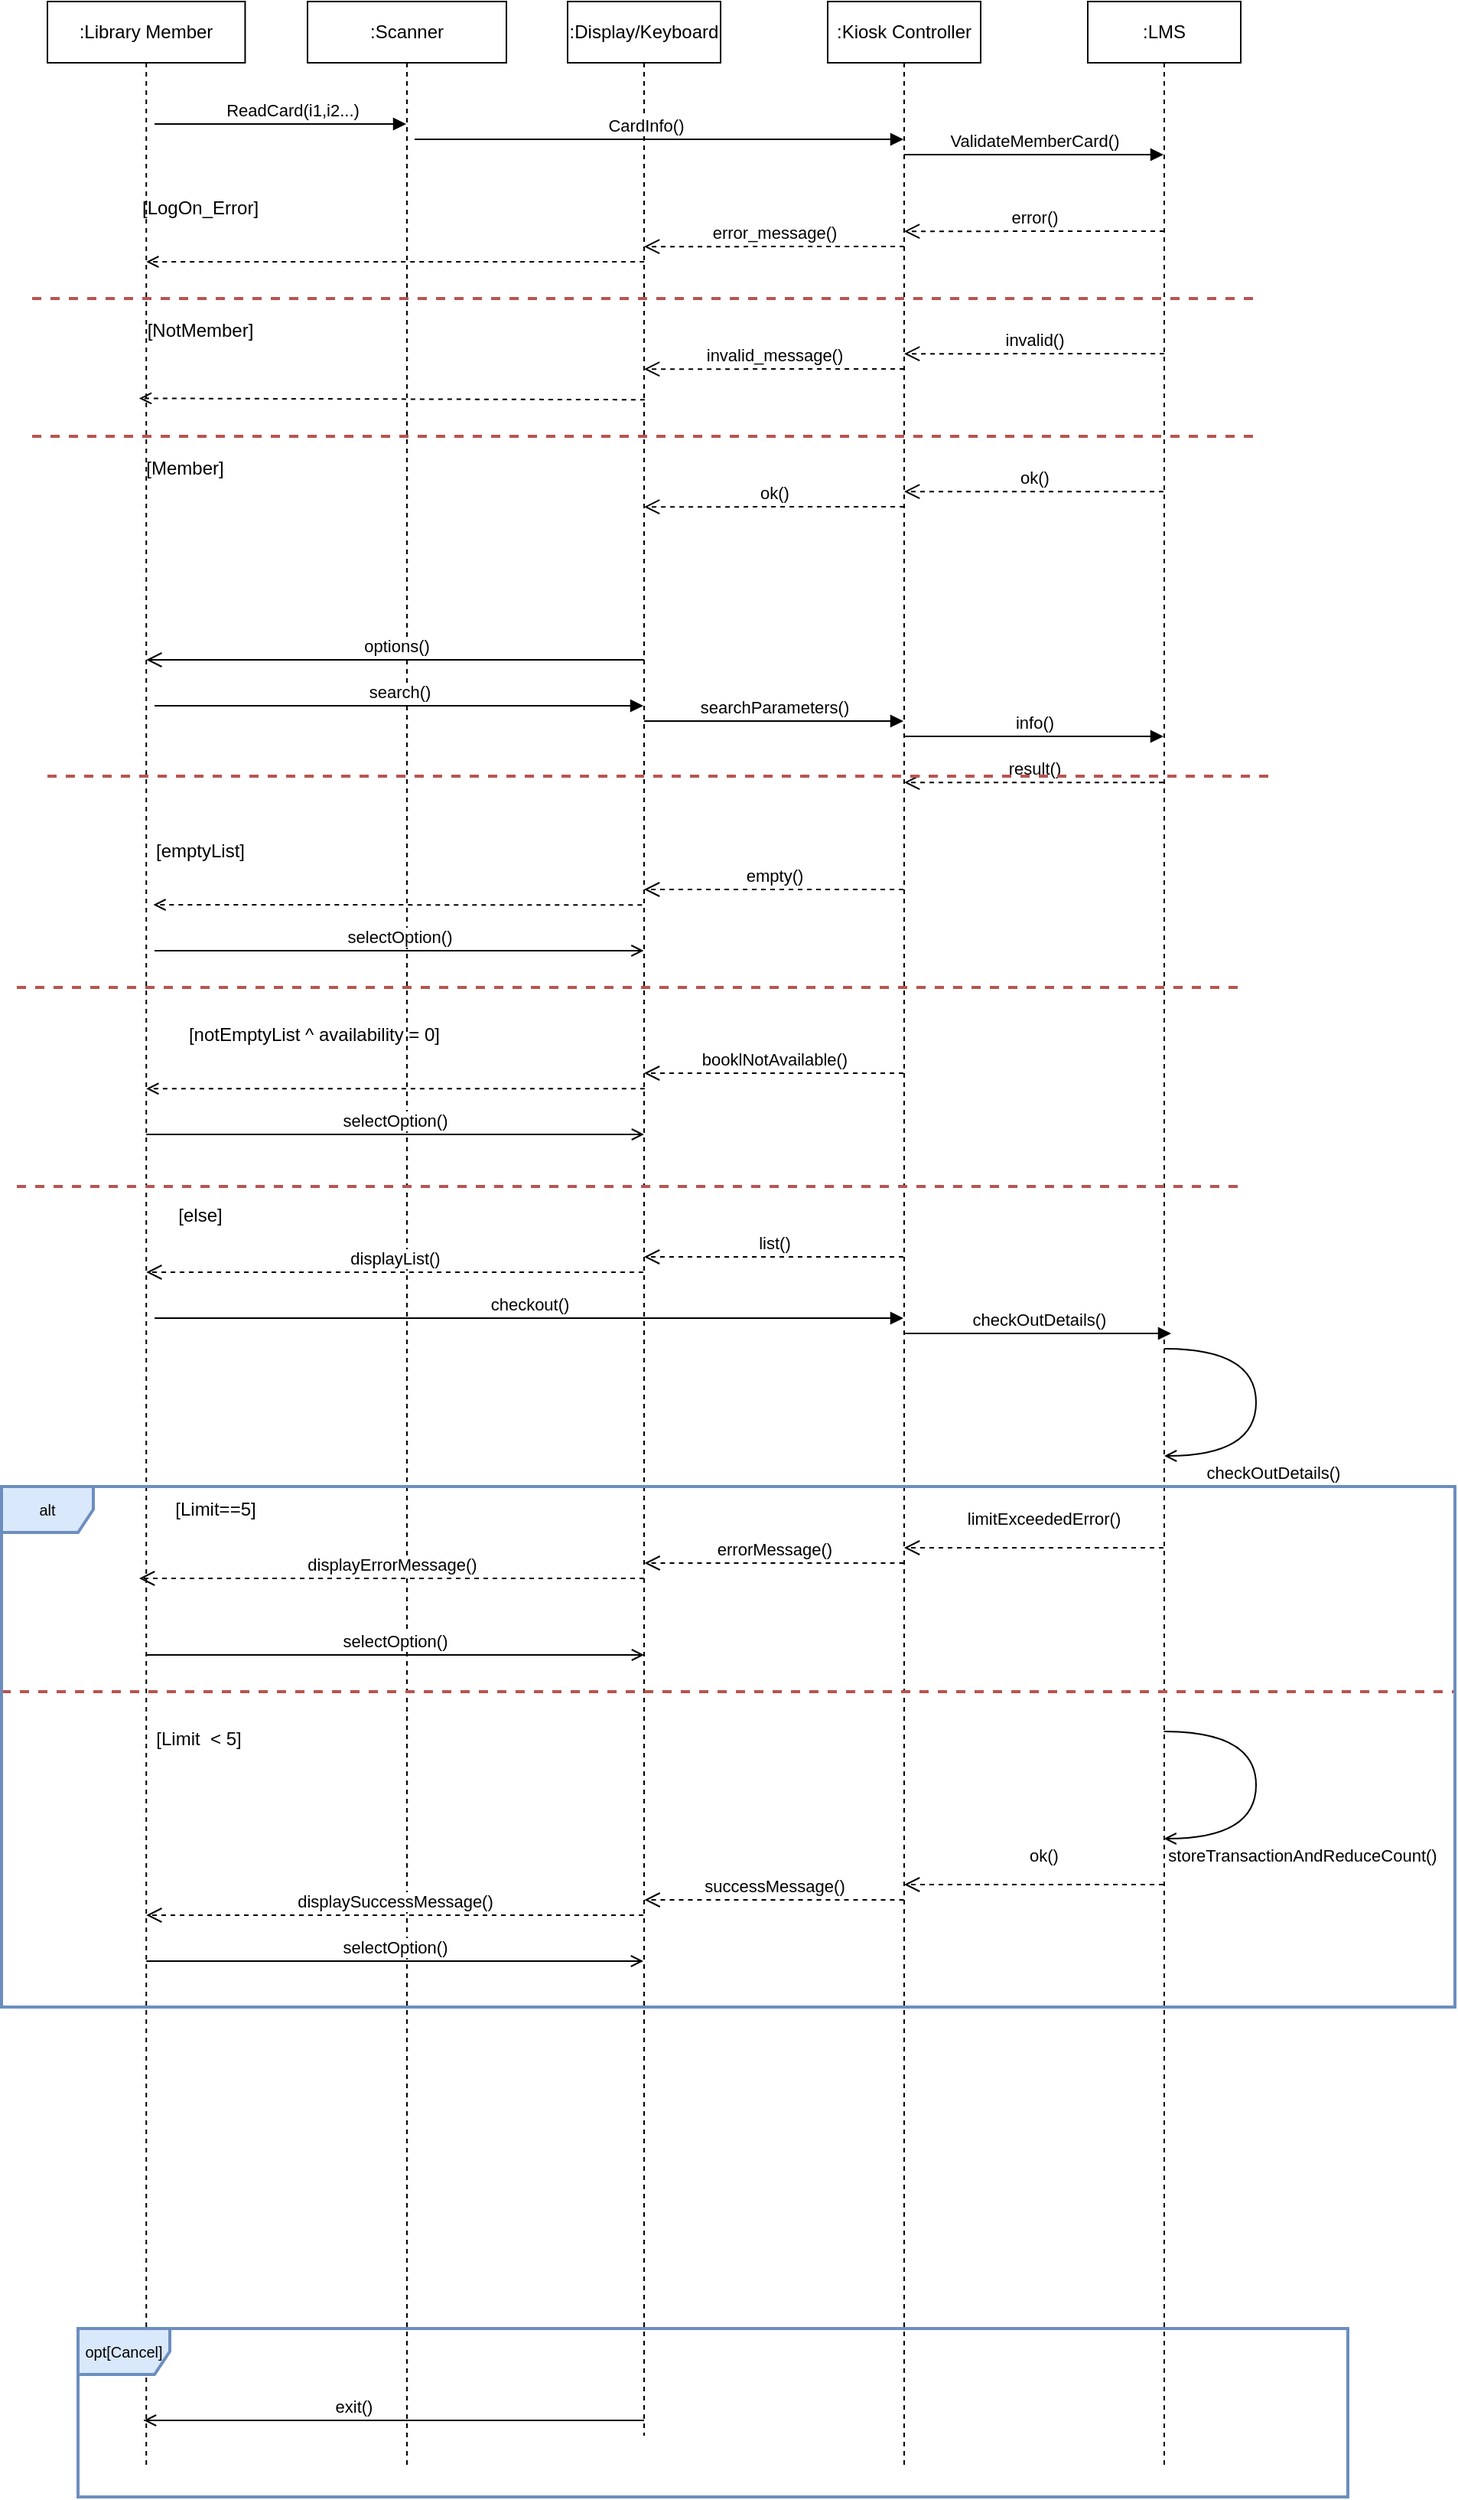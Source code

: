 <mxfile version="16.6.6" type="github">
  <diagram id="5B7aFmMxhzJPdJsJtdYh" name="Page-1">
    <mxGraphModel dx="1888" dy="571" grid="1" gridSize="10" guides="1" tooltips="1" connect="1" arrows="1" fold="1" page="1" pageScale="1" pageWidth="850" pageHeight="1100" math="0" shadow="0">
      <root>
        <mxCell id="0" />
        <mxCell id="1" parent="0" />
        <mxCell id="7wJ5tvL9oLo-tx8EwpFp-3" value=":Library Member" style="shape=umlLifeline;perimeter=lifelinePerimeter;whiteSpace=wrap;html=1;container=1;collapsible=0;recursiveResize=0;outlineConnect=0;" parent="1" vertex="1">
          <mxGeometry x="30" y="40" width="129.22" height="1610" as="geometry" />
        </mxCell>
        <mxCell id="GLovIBDWd3YW7ODcKn5x-1" value="[Limit==5]" style="text;html=1;strokeColor=none;fillColor=none;align=center;verticalAlign=middle;whiteSpace=wrap;rounded=0;" parent="7wJ5tvL9oLo-tx8EwpFp-3" vertex="1">
          <mxGeometry x="80" y="970" width="60" height="30" as="geometry" />
        </mxCell>
        <mxCell id="GLovIBDWd3YW7ODcKn5x-9" value="[Limit&amp;nbsp; &amp;lt; 5]" style="text;html=1;strokeColor=none;fillColor=none;align=center;verticalAlign=middle;whiteSpace=wrap;rounded=0;" parent="7wJ5tvL9oLo-tx8EwpFp-3" vertex="1">
          <mxGeometry x="69.22" y="1120" width="60" height="30" as="geometry" />
        </mxCell>
        <mxCell id="AhPEUTnsbGimTvgTSWgA-12" value="" style="endArrow=open;html=1;rounded=0;exitX=0.716;exitY=0.2;exitDx=0;exitDy=0;exitPerimeter=0;endFill=0;dashed=1;" parent="7wJ5tvL9oLo-tx8EwpFp-3" edge="1">
          <mxGeometry width="50" height="50" relative="1" as="geometry">
            <mxPoint x="388.66" y="590.12" as="sourcePoint" />
            <mxPoint x="69.22" y="590" as="targetPoint" />
          </mxGeometry>
        </mxCell>
        <mxCell id="7wJ5tvL9oLo-tx8EwpFp-4" value=":Scanner" style="shape=umlLifeline;perimeter=lifelinePerimeter;whiteSpace=wrap;html=1;container=1;collapsible=0;recursiveResize=0;outlineConnect=0;" parent="1" vertex="1">
          <mxGeometry x="200" y="40" width="130" height="1610" as="geometry" />
        </mxCell>
        <mxCell id="AhPEUTnsbGimTvgTSWgA-25" value="displayList()" style="html=1;verticalAlign=bottom;endArrow=open;dashed=1;endSize=8;rounded=0;endFill=0;" parent="7wJ5tvL9oLo-tx8EwpFp-4" target="7wJ5tvL9oLo-tx8EwpFp-3" edge="1">
          <mxGeometry relative="1" as="geometry">
            <mxPoint x="219.5" y="830" as="sourcePoint" />
            <mxPoint x="50" y="830" as="targetPoint" />
          </mxGeometry>
        </mxCell>
        <mxCell id="7wJ5tvL9oLo-tx8EwpFp-5" value=":Display/Keyboard" style="shape=umlLifeline;perimeter=lifelinePerimeter;whiteSpace=wrap;html=1;container=1;collapsible=0;recursiveResize=0;outlineConnect=0;" parent="1" vertex="1">
          <mxGeometry x="370" y="40" width="100" height="1590" as="geometry" />
        </mxCell>
        <mxCell id="7wJ5tvL9oLo-tx8EwpFp-6" value="CardInfo()" style="html=1;verticalAlign=bottom;endArrow=block;rounded=0;" parent="7wJ5tvL9oLo-tx8EwpFp-5" target="7wJ5tvL9oLo-tx8EwpFp-7" edge="1">
          <mxGeometry x="-0.056" width="80" relative="1" as="geometry">
            <mxPoint x="-100" y="90" as="sourcePoint" />
            <mxPoint x="50.5" y="90" as="targetPoint" />
            <mxPoint as="offset" />
            <Array as="points">
              <mxPoint x="-100" y="90" />
            </Array>
          </mxGeometry>
        </mxCell>
        <mxCell id="AhPEUTnsbGimTvgTSWgA-4" value="options()" style="html=1;verticalAlign=bottom;endArrow=open;endSize=8;rounded=0;" parent="7wJ5tvL9oLo-tx8EwpFp-5" target="7wJ5tvL9oLo-tx8EwpFp-3" edge="1">
          <mxGeometry relative="1" as="geometry">
            <mxPoint x="50" y="430" as="sourcePoint" />
            <mxPoint x="-30" y="430" as="targetPoint" />
          </mxGeometry>
        </mxCell>
        <mxCell id="AhPEUTnsbGimTvgTSWgA-11" value="empty()" style="html=1;verticalAlign=bottom;endArrow=open;dashed=1;endSize=8;rounded=0;entryX=0.716;entryY=0.035;entryDx=0;entryDy=0;entryPerimeter=0;endFill=0;" parent="7wJ5tvL9oLo-tx8EwpFp-5" edge="1">
          <mxGeometry relative="1" as="geometry">
            <mxPoint x="219.5" y="580" as="sourcePoint" />
            <mxPoint x="50" y="580" as="targetPoint" />
          </mxGeometry>
        </mxCell>
        <mxCell id="AhPEUTnsbGimTvgTSWgA-15" value="booklNotAvailable()" style="html=1;verticalAlign=bottom;endArrow=open;dashed=1;endSize=8;rounded=0;entryX=0.716;entryY=0.035;entryDx=0;entryDy=0;entryPerimeter=0;endFill=0;" parent="7wJ5tvL9oLo-tx8EwpFp-5" edge="1">
          <mxGeometry relative="1" as="geometry">
            <mxPoint x="219.5" y="700" as="sourcePoint" />
            <mxPoint x="50" y="700" as="targetPoint" />
          </mxGeometry>
        </mxCell>
        <mxCell id="AhPEUTnsbGimTvgTSWgA-23" value="list()" style="html=1;verticalAlign=bottom;endArrow=open;dashed=1;endSize=8;rounded=0;entryX=0.716;entryY=0.035;entryDx=0;entryDy=0;entryPerimeter=0;endFill=0;" parent="7wJ5tvL9oLo-tx8EwpFp-5" edge="1">
          <mxGeometry relative="1" as="geometry">
            <mxPoint x="219.5" y="820" as="sourcePoint" />
            <mxPoint x="50" y="820" as="targetPoint" />
          </mxGeometry>
        </mxCell>
        <mxCell id="7wJ5tvL9oLo-tx8EwpFp-7" value=":Kiosk Controller" style="shape=umlLifeline;perimeter=lifelinePerimeter;whiteSpace=wrap;html=1;container=1;collapsible=0;recursiveResize=0;outlineConnect=0;" parent="1" vertex="1">
          <mxGeometry x="540" y="40" width="100" height="1610" as="geometry" />
        </mxCell>
        <mxCell id="AhPEUTnsbGimTvgTSWgA-6" value="searchParameters()" style="html=1;verticalAlign=bottom;endArrow=block;rounded=0;" parent="7wJ5tvL9oLo-tx8EwpFp-7" edge="1">
          <mxGeometry width="80" relative="1" as="geometry">
            <mxPoint x="-120" y="470" as="sourcePoint" />
            <mxPoint x="49.5" y="470" as="targetPoint" />
          </mxGeometry>
        </mxCell>
        <mxCell id="AhPEUTnsbGimTvgTSWgA-7" value="info()" style="html=1;verticalAlign=bottom;endArrow=block;rounded=0;" parent="7wJ5tvL9oLo-tx8EwpFp-7" target="7wJ5tvL9oLo-tx8EwpFp-8" edge="1">
          <mxGeometry width="80" relative="1" as="geometry">
            <mxPoint x="50" y="480" as="sourcePoint" />
            <mxPoint x="219.5" y="480" as="targetPoint" />
          </mxGeometry>
        </mxCell>
        <mxCell id="AhPEUTnsbGimTvgTSWgA-8" value="result()" style="html=1;verticalAlign=bottom;endArrow=open;dashed=1;endSize=8;rounded=0;entryX=0.716;entryY=0.035;entryDx=0;entryDy=0;entryPerimeter=0;endFill=0;" parent="7wJ5tvL9oLo-tx8EwpFp-7" source="7wJ5tvL9oLo-tx8EwpFp-8" edge="1">
          <mxGeometry relative="1" as="geometry">
            <mxPoint x="220.04" y="510" as="sourcePoint" />
            <mxPoint x="50" y="510.1" as="targetPoint" />
          </mxGeometry>
        </mxCell>
        <mxCell id="AhPEUTnsbGimTvgTSWgA-27" value="checkOutDetails()" style="html=1;verticalAlign=bottom;endArrow=block;rounded=0;" parent="7wJ5tvL9oLo-tx8EwpFp-7" edge="1">
          <mxGeometry width="80" relative="1" as="geometry">
            <mxPoint x="50" y="870" as="sourcePoint" />
            <mxPoint x="224.5" y="870" as="targetPoint" />
          </mxGeometry>
        </mxCell>
        <mxCell id="7wJ5tvL9oLo-tx8EwpFp-8" value=":LMS" style="shape=umlLifeline;perimeter=lifelinePerimeter;whiteSpace=wrap;html=1;container=1;collapsible=0;recursiveResize=0;outlineConnect=0;" parent="1" vertex="1">
          <mxGeometry x="710" y="40" width="100" height="1610" as="geometry" />
        </mxCell>
        <mxCell id="7wJ5tvL9oLo-tx8EwpFp-16" value="error()" style="html=1;verticalAlign=bottom;endArrow=open;dashed=1;endSize=8;rounded=0;entryX=0.716;entryY=0.035;entryDx=0;entryDy=0;entryPerimeter=0;endFill=0;" parent="7wJ5tvL9oLo-tx8EwpFp-8" edge="1">
          <mxGeometry relative="1" as="geometry">
            <mxPoint x="50" y="150" as="sourcePoint" />
            <mxPoint x="-120.04" y="150.1" as="targetPoint" />
          </mxGeometry>
        </mxCell>
        <mxCell id="7wJ5tvL9oLo-tx8EwpFp-20" value="" style="endArrow=open;html=1;rounded=0;exitX=0.716;exitY=0.2;exitDx=0;exitDy=0;exitPerimeter=0;endFill=0;dashed=1;" parent="7wJ5tvL9oLo-tx8EwpFp-8" target="7wJ5tvL9oLo-tx8EwpFp-3" edge="1">
          <mxGeometry width="50" height="50" relative="1" as="geometry">
            <mxPoint x="-289.9" y="170" as="sourcePoint" />
            <mxPoint x="-630.34" y="169.88" as="targetPoint" />
          </mxGeometry>
        </mxCell>
        <mxCell id="7wJ5tvL9oLo-tx8EwpFp-27" value="" style="endArrow=open;html=1;rounded=0;exitX=0.716;exitY=0.2;exitDx=0;exitDy=0;exitPerimeter=0;entryX=0.464;entryY=0.161;entryDx=0;entryDy=0;entryPerimeter=0;endFill=0;dashed=1;" parent="7wJ5tvL9oLo-tx8EwpFp-8" target="7wJ5tvL9oLo-tx8EwpFp-3" edge="1">
          <mxGeometry width="50" height="50" relative="1" as="geometry">
            <mxPoint x="-289.56" y="260.12" as="sourcePoint" />
            <mxPoint x="-630.0" y="260" as="targetPoint" />
          </mxGeometry>
        </mxCell>
        <mxCell id="7wJ5tvL9oLo-tx8EwpFp-30" value="[Member]" style="text;html=1;strokeColor=none;fillColor=none;align=center;verticalAlign=middle;whiteSpace=wrap;rounded=0;" parent="7wJ5tvL9oLo-tx8EwpFp-8" vertex="1">
          <mxGeometry x="-620" y="290" width="60" height="30" as="geometry" />
        </mxCell>
        <mxCell id="7wJ5tvL9oLo-tx8EwpFp-31" value="ok()" style="html=1;verticalAlign=bottom;endArrow=open;dashed=1;endSize=8;rounded=0;entryX=0.716;entryY=0.035;entryDx=0;entryDy=0;entryPerimeter=0;endFill=0;" parent="7wJ5tvL9oLo-tx8EwpFp-8" source="7wJ5tvL9oLo-tx8EwpFp-8" edge="1">
          <mxGeometry relative="1" as="geometry">
            <mxPoint x="40" y="320" as="sourcePoint" />
            <mxPoint x="-120" y="320.1" as="targetPoint" />
          </mxGeometry>
        </mxCell>
        <mxCell id="7wJ5tvL9oLo-tx8EwpFp-33" value="invalid_message()" style="html=1;verticalAlign=bottom;endArrow=open;dashed=1;endSize=8;rounded=0;entryX=0.716;entryY=0.035;entryDx=0;entryDy=0;entryPerimeter=0;endFill=0;" parent="7wJ5tvL9oLo-tx8EwpFp-8" edge="1">
          <mxGeometry relative="1" as="geometry">
            <mxPoint x="-119.96" y="240" as="sourcePoint" />
            <mxPoint x="-290" y="240.1" as="targetPoint" />
          </mxGeometry>
        </mxCell>
        <mxCell id="GLovIBDWd3YW7ODcKn5x-13" value="storeTransactionAndReduceCount()" style="html=1;verticalAlign=bottom;endArrow=open;rounded=0;endFill=0;edgeStyle=orthogonalEdgeStyle;curved=1;" parent="7wJ5tvL9oLo-tx8EwpFp-8" edge="1">
          <mxGeometry x="0.368" y="36" width="80" relative="1" as="geometry">
            <mxPoint x="49.786" y="1130.0" as="sourcePoint" />
            <mxPoint x="49.786" y="1200.0" as="targetPoint" />
            <Array as="points">
              <mxPoint x="110" y="1130" />
              <mxPoint x="110" y="1200" />
            </Array>
            <mxPoint x="30" y="-16" as="offset" />
          </mxGeometry>
        </mxCell>
        <mxCell id="7wJ5tvL9oLo-tx8EwpFp-10" value="ReadCard(i1,i2...)" style="html=1;verticalAlign=bottom;endArrow=block;rounded=0;" parent="1" target="7wJ5tvL9oLo-tx8EwpFp-4" edge="1">
          <mxGeometry x="0.094" width="80" relative="1" as="geometry">
            <mxPoint x="100" y="120" as="sourcePoint" />
            <mxPoint x="240" y="120" as="targetPoint" />
            <Array as="points" />
            <mxPoint as="offset" />
          </mxGeometry>
        </mxCell>
        <mxCell id="7wJ5tvL9oLo-tx8EwpFp-11" value="ValidateMemberCard()" style="html=1;verticalAlign=bottom;endArrow=block;rounded=0;" parent="1" target="7wJ5tvL9oLo-tx8EwpFp-8" edge="1">
          <mxGeometry width="80" relative="1" as="geometry">
            <mxPoint x="590" y="140" as="sourcePoint" />
            <mxPoint x="710" y="140" as="targetPoint" />
          </mxGeometry>
        </mxCell>
        <mxCell id="7wJ5tvL9oLo-tx8EwpFp-15" value="[LogOn_Error]" style="text;html=1;strokeColor=none;fillColor=none;align=center;verticalAlign=middle;whiteSpace=wrap;rounded=0;" parent="1" vertex="1">
          <mxGeometry x="100" y="160" width="60" height="30" as="geometry" />
        </mxCell>
        <mxCell id="7wJ5tvL9oLo-tx8EwpFp-23" value="" style="line;strokeWidth=2;fillColor=#f8cecc;align=left;verticalAlign=middle;spacingTop=-1;spacingLeft=3;spacingRight=3;rotatable=0;labelPosition=right;points=[];portConstraint=eastwest;dashed=1;strokeColor=#b85450;" parent="1" vertex="1">
          <mxGeometry x="20" y="230" width="800" height="8" as="geometry" />
        </mxCell>
        <mxCell id="7wJ5tvL9oLo-tx8EwpFp-24" value="[NotMember]" style="text;html=1;strokeColor=none;fillColor=none;align=center;verticalAlign=middle;whiteSpace=wrap;rounded=0;" parent="1" vertex="1">
          <mxGeometry x="100" y="240" width="60" height="30" as="geometry" />
        </mxCell>
        <mxCell id="7wJ5tvL9oLo-tx8EwpFp-25" value="invalid()" style="html=1;verticalAlign=bottom;endArrow=open;dashed=1;endSize=8;rounded=0;entryX=0.716;entryY=0.035;entryDx=0;entryDy=0;entryPerimeter=0;endFill=0;" parent="1" edge="1">
          <mxGeometry relative="1" as="geometry">
            <mxPoint x="760.04" y="270" as="sourcePoint" />
            <mxPoint x="590" y="270.1" as="targetPoint" />
          </mxGeometry>
        </mxCell>
        <mxCell id="7wJ5tvL9oLo-tx8EwpFp-29" value="" style="line;strokeWidth=2;fillColor=#f8cecc;align=left;verticalAlign=middle;spacingTop=-1;spacingLeft=3;spacingRight=3;rotatable=0;labelPosition=right;points=[];portConstraint=eastwest;dashed=1;strokeColor=#b85450;" parent="1" vertex="1">
          <mxGeometry x="20" y="320" width="800" height="8" as="geometry" />
        </mxCell>
        <mxCell id="7wJ5tvL9oLo-tx8EwpFp-32" value="error_message()" style="html=1;verticalAlign=bottom;endArrow=open;dashed=1;endSize=8;rounded=0;entryX=0.716;entryY=0.035;entryDx=0;entryDy=0;entryPerimeter=0;endFill=0;" parent="1" edge="1">
          <mxGeometry relative="1" as="geometry">
            <mxPoint x="590.04" y="200" as="sourcePoint" />
            <mxPoint x="420" y="200.1" as="targetPoint" />
          </mxGeometry>
        </mxCell>
        <mxCell id="AhPEUTnsbGimTvgTSWgA-1" value="ok()" style="html=1;verticalAlign=bottom;endArrow=open;dashed=1;endSize=8;rounded=0;entryX=0.716;entryY=0.035;entryDx=0;entryDy=0;entryPerimeter=0;endFill=0;" parent="1" edge="1">
          <mxGeometry relative="1" as="geometry">
            <mxPoint x="590.04" y="370" as="sourcePoint" />
            <mxPoint x="420" y="370.1" as="targetPoint" />
          </mxGeometry>
        </mxCell>
        <mxCell id="AhPEUTnsbGimTvgTSWgA-5" value="search()" style="html=1;verticalAlign=bottom;endArrow=block;rounded=0;" parent="1" target="7wJ5tvL9oLo-tx8EwpFp-5" edge="1">
          <mxGeometry width="80" relative="1" as="geometry">
            <mxPoint x="100" y="500" as="sourcePoint" />
            <mxPoint x="249.5" y="500" as="targetPoint" />
            <Array as="points" />
          </mxGeometry>
        </mxCell>
        <mxCell id="AhPEUTnsbGimTvgTSWgA-9" value="[emptyList]" style="text;html=1;strokeColor=none;fillColor=none;align=center;verticalAlign=middle;whiteSpace=wrap;rounded=0;" parent="1" vertex="1">
          <mxGeometry x="100" y="580" width="60" height="30" as="geometry" />
        </mxCell>
        <mxCell id="AhPEUTnsbGimTvgTSWgA-13" value="selectOption()" style="html=1;verticalAlign=bottom;endArrow=open;rounded=0;endFill=0;" parent="1" edge="1">
          <mxGeometry width="80" relative="1" as="geometry">
            <mxPoint x="100" y="660" as="sourcePoint" />
            <mxPoint x="419.75" y="660" as="targetPoint" />
          </mxGeometry>
        </mxCell>
        <mxCell id="AhPEUTnsbGimTvgTSWgA-14" value="" style="line;strokeWidth=2;fillColor=#f8cecc;align=left;verticalAlign=middle;spacingTop=-1;spacingLeft=3;spacingRight=3;rotatable=0;labelPosition=right;points=[];portConstraint=eastwest;dashed=1;strokeColor=#b85450;" parent="1" vertex="1">
          <mxGeometry x="10" y="680" width="800" height="8" as="geometry" />
        </mxCell>
        <mxCell id="AhPEUTnsbGimTvgTSWgA-16" value="[notEmptyList ^ availability = 0]" style="text;html=1;strokeColor=none;fillColor=none;align=center;verticalAlign=middle;whiteSpace=wrap;rounded=0;" parent="1" vertex="1">
          <mxGeometry x="99.22" y="700" width="210.78" height="30" as="geometry" />
        </mxCell>
        <mxCell id="AhPEUTnsbGimTvgTSWgA-17" value="" style="endArrow=open;html=1;rounded=0;exitX=0.716;exitY=0.2;exitDx=0;exitDy=0;exitPerimeter=0;endFill=0;dashed=1;" parent="1" target="7wJ5tvL9oLo-tx8EwpFp-3" edge="1">
          <mxGeometry width="50" height="50" relative="1" as="geometry">
            <mxPoint x="420.44" y="750.12" as="sourcePoint" />
            <mxPoint x="100" y="750" as="targetPoint" />
          </mxGeometry>
        </mxCell>
        <mxCell id="AhPEUTnsbGimTvgTSWgA-18" value="selectOption()" style="html=1;verticalAlign=bottom;endArrow=open;rounded=0;endFill=0;" parent="1" source="7wJ5tvL9oLo-tx8EwpFp-3" edge="1">
          <mxGeometry width="80" relative="1" as="geometry">
            <mxPoint x="100" y="780" as="sourcePoint" />
            <mxPoint x="419.97" y="780" as="targetPoint" />
          </mxGeometry>
        </mxCell>
        <mxCell id="AhPEUTnsbGimTvgTSWgA-21" value="" style="line;strokeWidth=2;fillColor=#f8cecc;align=left;verticalAlign=middle;spacingTop=-1;spacingLeft=3;spacingRight=3;rotatable=0;labelPosition=right;points=[];portConstraint=eastwest;dashed=1;strokeColor=#b85450;" parent="1" vertex="1">
          <mxGeometry x="10" y="810" width="800" height="8" as="geometry" />
        </mxCell>
        <mxCell id="AhPEUTnsbGimTvgTSWgA-22" value="[else]" style="text;html=1;strokeColor=none;fillColor=none;align=center;verticalAlign=middle;whiteSpace=wrap;rounded=0;" parent="1" vertex="1">
          <mxGeometry x="100" y="818" width="60" height="30" as="geometry" />
        </mxCell>
        <mxCell id="AhPEUTnsbGimTvgTSWgA-26" value="checkout()" style="html=1;verticalAlign=bottom;endArrow=block;rounded=0;" parent="1" target="7wJ5tvL9oLo-tx8EwpFp-7" edge="1">
          <mxGeometry width="80" relative="1" as="geometry">
            <mxPoint x="100" y="900" as="sourcePoint" />
            <mxPoint x="419.75" y="900" as="targetPoint" />
          </mxGeometry>
        </mxCell>
        <mxCell id="AhPEUTnsbGimTvgTSWgA-29" value="checkOutDetails()" style="html=1;verticalAlign=bottom;endArrow=open;rounded=0;endFill=0;edgeStyle=orthogonalEdgeStyle;curved=1;" parent="1" source="7wJ5tvL9oLo-tx8EwpFp-8" target="7wJ5tvL9oLo-tx8EwpFp-8" edge="1">
          <mxGeometry x="0.366" y="22" width="80" relative="1" as="geometry">
            <mxPoint x="860" y="920" as="sourcePoint" />
            <mxPoint x="860" y="990" as="targetPoint" />
            <Array as="points">
              <mxPoint x="820" y="920" />
              <mxPoint x="820" y="990" />
            </Array>
            <mxPoint x="11" y="-2" as="offset" />
          </mxGeometry>
        </mxCell>
        <mxCell id="GLovIBDWd3YW7ODcKn5x-3" value="limitExceededError()" style="html=1;verticalAlign=bottom;endArrow=open;dashed=1;endSize=8;rounded=0;entryX=0.716;entryY=0.035;entryDx=0;entryDy=0;entryPerimeter=0;endFill=0;" parent="1" edge="1">
          <mxGeometry x="-0.062" y="-10" relative="1" as="geometry">
            <mxPoint x="759.5" y="1050" as="sourcePoint" />
            <mxPoint x="590" y="1050" as="targetPoint" />
            <mxPoint x="1" as="offset" />
          </mxGeometry>
        </mxCell>
        <mxCell id="GLovIBDWd3YW7ODcKn5x-4" value="errorMessage()" style="html=1;verticalAlign=bottom;endArrow=open;dashed=1;endSize=8;rounded=0;entryX=0.716;entryY=0.035;entryDx=0;entryDy=0;entryPerimeter=0;endFill=0;" parent="1" edge="1">
          <mxGeometry relative="1" as="geometry">
            <mxPoint x="589.75" y="1060" as="sourcePoint" />
            <mxPoint x="420.25" y="1060" as="targetPoint" />
          </mxGeometry>
        </mxCell>
        <mxCell id="GLovIBDWd3YW7ODcKn5x-6" value="" style="line;strokeWidth=2;fillColor=#f8cecc;align=left;verticalAlign=middle;spacingTop=-1;spacingLeft=3;spacingRight=3;rotatable=0;labelPosition=right;points=[];portConstraint=eastwest;dashed=1;strokeColor=#b85450;" parent="1" vertex="1">
          <mxGeometry x="30" y="542" width="800" height="8" as="geometry" />
        </mxCell>
        <mxCell id="GLovIBDWd3YW7ODcKn5x-7" value="" style="line;strokeWidth=2;fillColor=#f8cecc;align=left;verticalAlign=middle;spacingTop=-1;spacingLeft=3;spacingRight=3;rotatable=0;labelPosition=right;points=[];portConstraint=eastwest;dashed=1;strokeColor=#b85450;" parent="1" vertex="1">
          <mxGeometry y="1140" width="950" height="8" as="geometry" />
        </mxCell>
        <mxCell id="GLovIBDWd3YW7ODcKn5x-8" value="selectOption()" style="html=1;verticalAlign=bottom;endArrow=open;rounded=0;endFill=0;" parent="1" source="7wJ5tvL9oLo-tx8EwpFp-3" edge="1">
          <mxGeometry width="80" relative="1" as="geometry">
            <mxPoint x="200" y="1120" as="sourcePoint" />
            <mxPoint x="420" y="1120" as="targetPoint" />
          </mxGeometry>
        </mxCell>
        <mxCell id="GLovIBDWd3YW7ODcKn5x-10" value="ok()" style="html=1;verticalAlign=bottom;endArrow=open;dashed=1;endSize=8;rounded=0;entryX=0.716;entryY=0.035;entryDx=0;entryDy=0;entryPerimeter=0;endFill=0;" parent="1" edge="1">
          <mxGeometry x="-0.062" y="-10" relative="1" as="geometry">
            <mxPoint x="759.5" y="1270" as="sourcePoint" />
            <mxPoint x="590" y="1270" as="targetPoint" />
            <mxPoint x="1" as="offset" />
          </mxGeometry>
        </mxCell>
        <mxCell id="GLovIBDWd3YW7ODcKn5x-12" value="displaySuccessMessage()" style="html=1;verticalAlign=bottom;endArrow=open;dashed=1;endSize=8;rounded=0;endFill=0;" parent="1" source="7wJ5tvL9oLo-tx8EwpFp-5" target="7wJ5tvL9oLo-tx8EwpFp-3" edge="1">
          <mxGeometry relative="1" as="geometry">
            <mxPoint x="420" y="1450" as="sourcePoint" />
            <mxPoint x="95" y="1450" as="targetPoint" />
            <Array as="points">
              <mxPoint x="380" y="1290" />
              <mxPoint x="160" y="1290" />
            </Array>
          </mxGeometry>
        </mxCell>
        <mxCell id="GLovIBDWd3YW7ODcKn5x-11" value="successMessage()" style="html=1;verticalAlign=bottom;endArrow=open;dashed=1;endSize=8;rounded=0;entryX=0.716;entryY=0.035;entryDx=0;entryDy=0;entryPerimeter=0;endFill=0;" parent="1" edge="1">
          <mxGeometry relative="1" as="geometry">
            <mxPoint x="589.75" y="1280" as="sourcePoint" />
            <mxPoint x="420.25" y="1280" as="targetPoint" />
          </mxGeometry>
        </mxCell>
        <mxCell id="GLovIBDWd3YW7ODcKn5x-14" value="selectOption()" style="html=1;verticalAlign=bottom;endArrow=open;rounded=0;endFill=0;" parent="1" source="7wJ5tvL9oLo-tx8EwpFp-3" target="7wJ5tvL9oLo-tx8EwpFp-5" edge="1">
          <mxGeometry width="80" relative="1" as="geometry">
            <mxPoint x="100" y="1480" as="sourcePoint" />
            <mxPoint x="425.5" y="1480" as="targetPoint" />
            <Array as="points">
              <mxPoint x="340" y="1320" />
            </Array>
          </mxGeometry>
        </mxCell>
        <mxCell id="GLovIBDWd3YW7ODcKn5x-15" value="exit()" style="html=1;verticalAlign=bottom;endArrow=open;rounded=0;endFill=0;" parent="1" edge="1">
          <mxGeometry x="0.581" width="80" relative="1" as="geometry">
            <mxPoint x="93.004" y="1620" as="sourcePoint" />
            <mxPoint x="93" y="1620" as="targetPoint" />
            <Array as="points">
              <mxPoint x="420" y="1620" />
            </Array>
            <mxPoint as="offset" />
          </mxGeometry>
        </mxCell>
        <mxCell id="GLovIBDWd3YW7ODcKn5x-16" value="&lt;font style=&quot;font-size: 10px&quot;&gt;opt[Cancel]&lt;/font&gt;" style="shape=umlFrame;whiteSpace=wrap;html=1;fillColor=#dae8fc;strokeColor=#6c8ebf;strokeWidth=2;" parent="1" vertex="1">
          <mxGeometry x="50" y="1560" width="830" height="110" as="geometry" />
        </mxCell>
        <mxCell id="GLovIBDWd3YW7ODcKn5x-17" value="alt" style="shape=umlFrame;whiteSpace=wrap;html=1;fontSize=10;strokeWidth=2;fillColor=#dae8fc;strokeColor=#6c8ebf;" parent="1" vertex="1">
          <mxGeometry y="1010" width="950" height="340" as="geometry" />
        </mxCell>
        <mxCell id="GLovIBDWd3YW7ODcKn5x-5" value="displayErrorMessage()" style="html=1;verticalAlign=bottom;endArrow=open;dashed=1;endSize=8;rounded=0;endFill=0;" parent="1" edge="1">
          <mxGeometry relative="1" as="geometry">
            <mxPoint x="420" y="1070" as="sourcePoint" />
            <mxPoint x="90" y="1070" as="targetPoint" />
          </mxGeometry>
        </mxCell>
      </root>
    </mxGraphModel>
  </diagram>
</mxfile>
